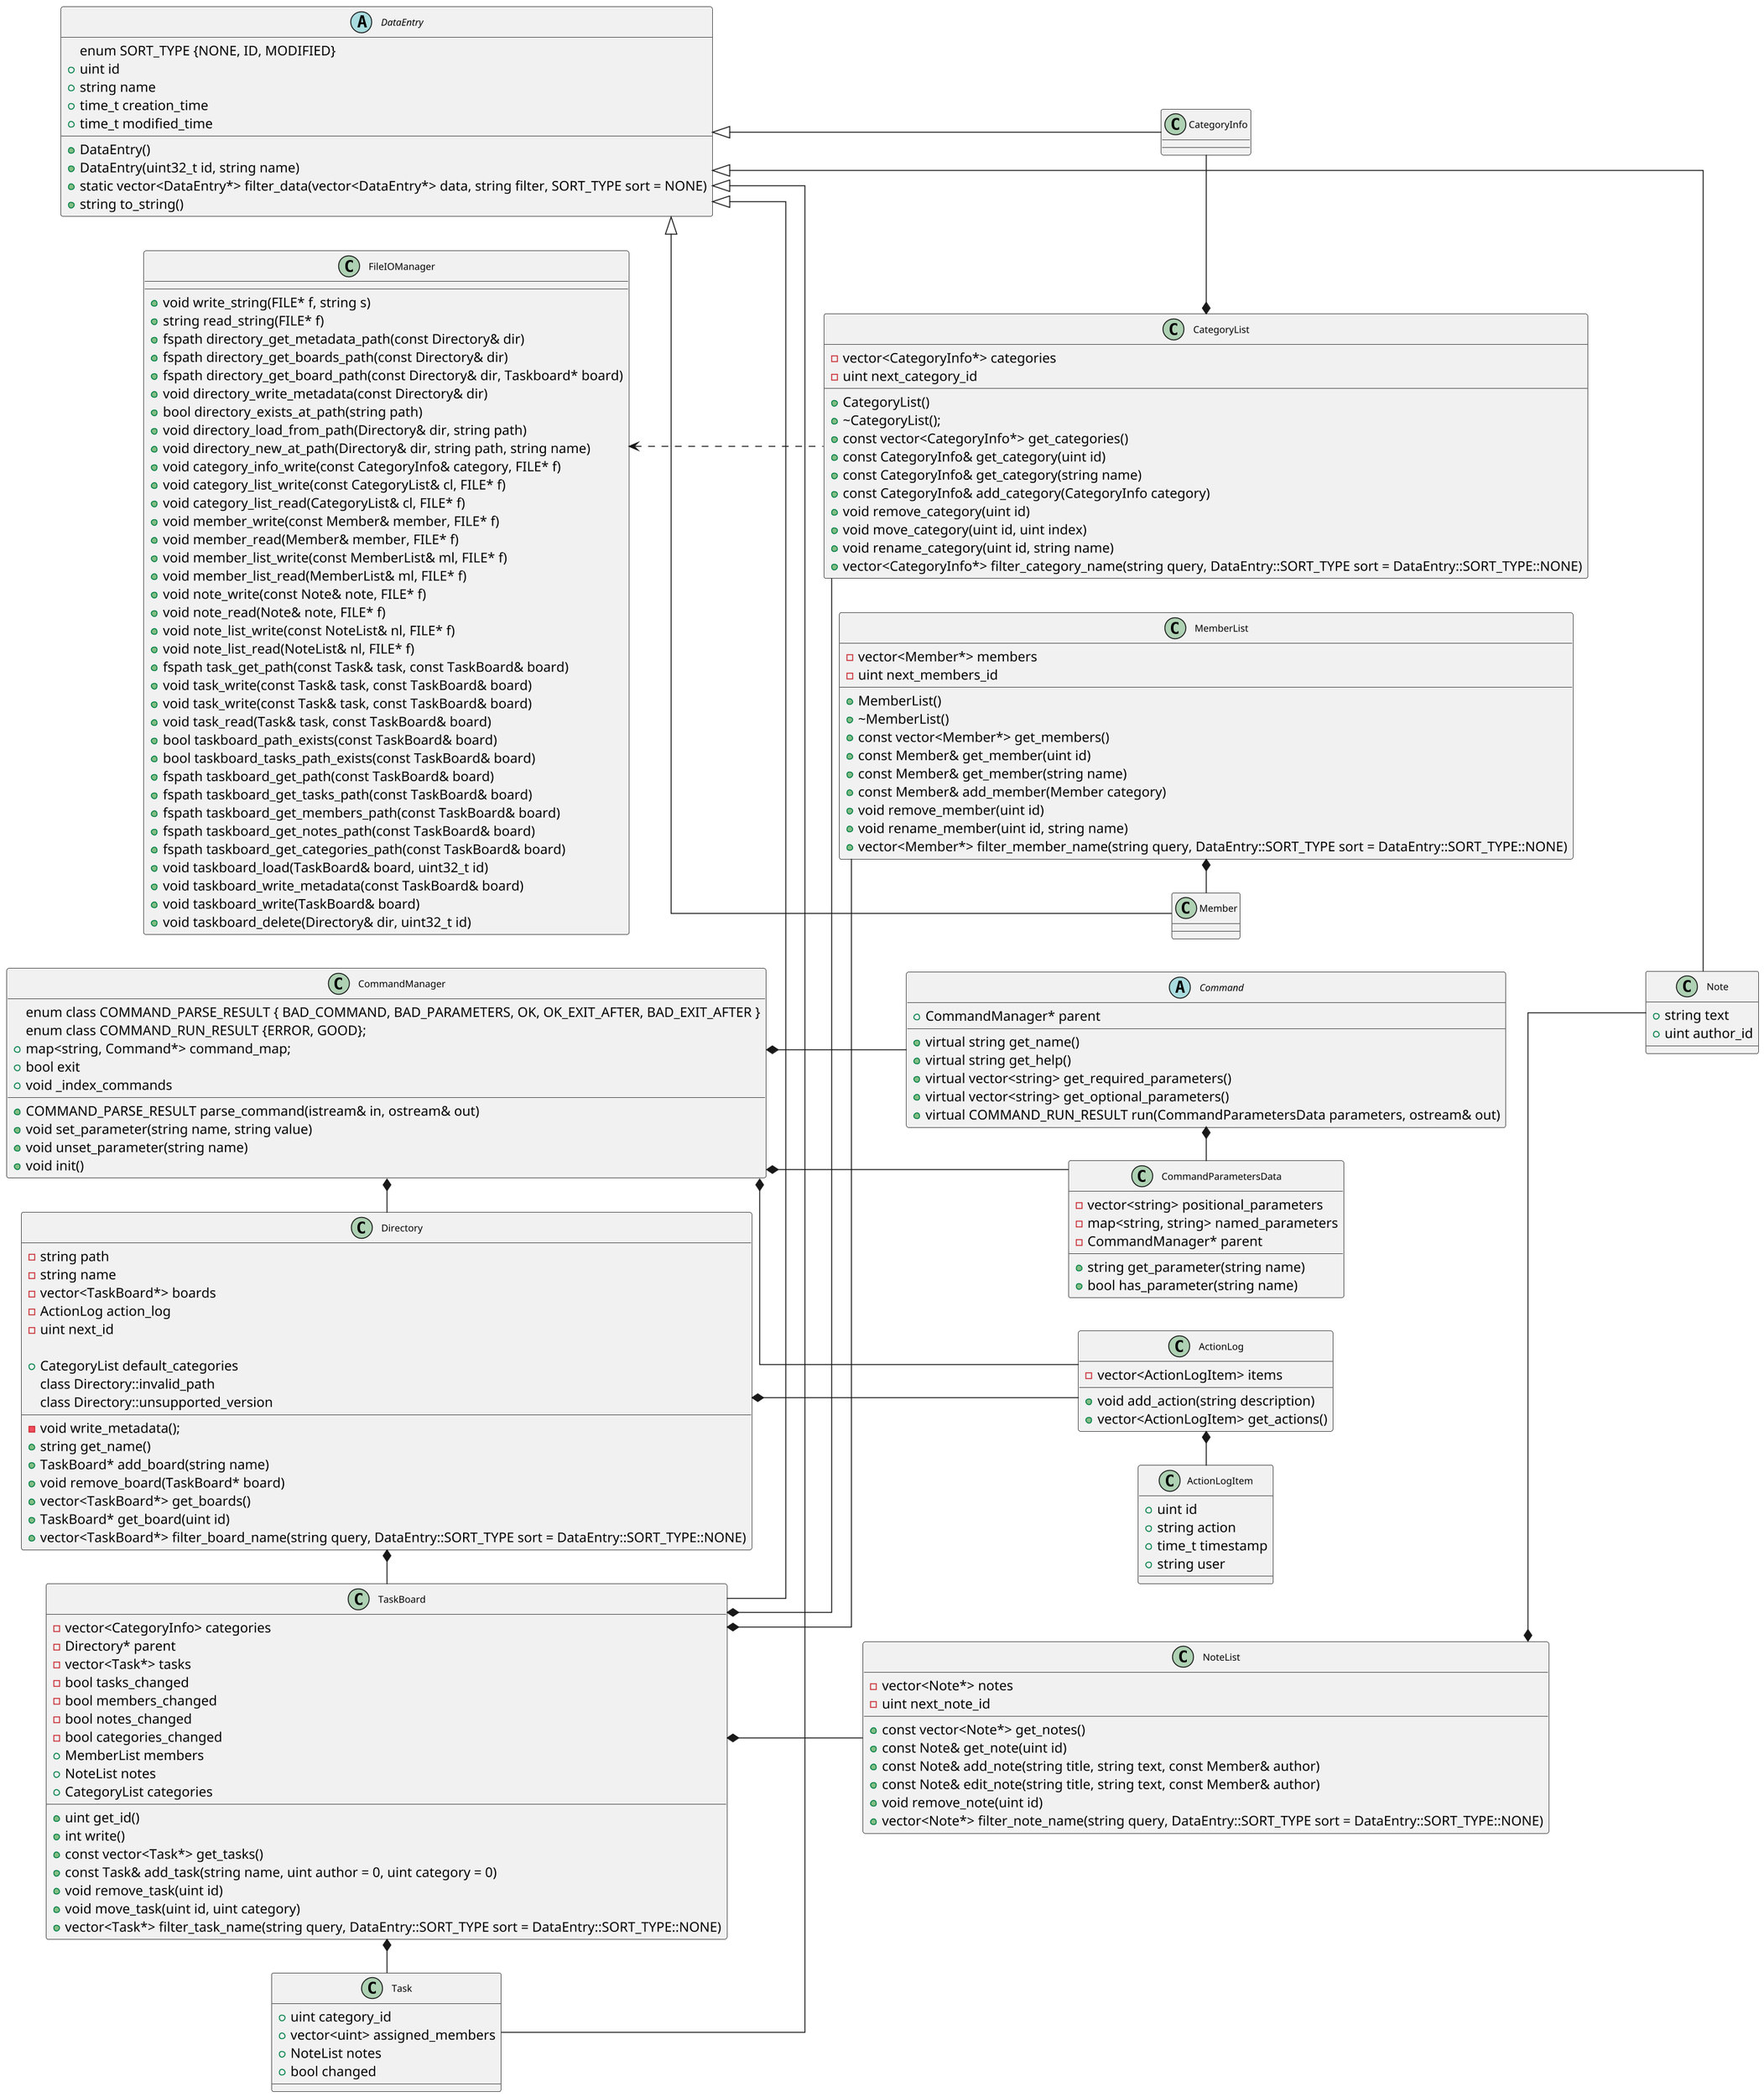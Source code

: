 @startuml
scale 1.5
skinparam class {
    Padding 4
    Margin 8
    FontSize 10
}

left to right direction

abstract class DataEntry {
    enum SORT_TYPE {NONE, ID, MODIFIED}
    + uint id
    + string name
    + time_t creation_time
    + time_t modified_time
    + DataEntry()
    + DataEntry(uint32_t id, string name)
    + static vector<DataEntry*> filter_data(vector<DataEntry*> data, string filter, SORT_TYPE sort = NONE)
    + string to_string()
}

DataEntry  <|--  Note
Note : + string text
Note : + uint author_id

DataEntry <|-- CategoryInfo
DataEntry <|-- Member

DataEntry <|- Task
Task : + uint category_id
Task : + vector<uint> assigned_members
Task : + NoteList notes
Task : + bool changed

DataEntry <|- TaskBoard
TaskBoard : - vector<CategoryInfo> categories
TaskBoard : - Directory* parent
TaskBoard : - vector<Task*> tasks
TaskBoard : - bool tasks_changed
TaskBoard : - bool members_changed
TaskBoard : - bool notes_changed
TaskBoard : - bool categories_changed
TaskBoard : + MemberList members
TaskBoard : + NoteList notes
TaskBoard : + CategoryList categories
TaskBoard : + uint get_id()
TaskBoard : + int write()
TaskBoard : + const vector<Task*> get_tasks()
TaskBoard : + const Task& add_task(string name, uint author = 0, uint category = 0)
TaskBoard : + void remove_task(uint id)
TaskBoard : + void move_task(uint id, uint category)
TaskBoard : + vector<Task*> filter_task_name(string query, DataEntry::SORT_TYPE sort = DataEntry::SORT_TYPE::NONE)

class NoteList {
    - vector<Note*> notes
    - uint next_note_id
    + const vector<Note*> get_notes()
    + const Note& get_note(uint id)
    + const Note& add_note(string title, string text, const Member& author)
    + const Note& edit_note(string title, string text, const Member& author)
    + void remove_note(uint id)
    + vector<Note*> filter_note_name(string query, DataEntry::SORT_TYPE sort = DataEntry::SORT_TYPE::NONE)
}

class CategoryList {
    - vector<CategoryInfo*> categories
    - uint next_category_id
    
    + CategoryList()
    + ~CategoryList();
    + const vector<CategoryInfo*> get_categories()
    + const CategoryInfo& get_category(uint id)
    + const CategoryInfo& get_category(string name)
    + const CategoryInfo& add_category(CategoryInfo category)
    + void remove_category(uint id)
    + void move_category(uint id, uint index)
    + void rename_category(uint id, string name)
    + vector<CategoryInfo*> filter_category_name(string query, DataEntry::SORT_TYPE sort = DataEntry::SORT_TYPE::NONE)
}

class MemberList {
    - vector<Member*> members
    - uint next_members_id
    
    + MemberList()
    + ~MemberList()
    + const vector<Member*> get_members()
    + const Member& get_member(uint id)
    + const Member& get_member(string name)
    + const Member& add_member(Member category)
    + void remove_member(uint id)
    + void rename_member(uint id, string name)
    + vector<Member*> filter_member_name(string query, DataEntry::SORT_TYPE sort = DataEntry::SORT_TYPE::NONE)
}

class Directory {
    - string path
    - string name
    - vector<TaskBoard*> boards
    - ActionLog action_log
    - uint next_id
    - void write_metadata();
    
    + CategoryList default_categories
    + string get_name()
    + TaskBoard* add_board(string name)
    + void remove_board(TaskBoard* board)
    + vector<TaskBoard*> get_boards()
    + TaskBoard* get_board(uint id)
    + vector<TaskBoard*> filter_board_name(string query, DataEntry::SORT_TYPE sort = DataEntry::SORT_TYPE::NONE)
    class Directory::invalid_path 
    class Directory::unsupported_version
}

class CommandManager {
    enum class COMMAND_PARSE_RESULT { BAD_COMMAND, BAD_PARAMETERS, OK, OK_EXIT_AFTER, BAD_EXIT_AFTER }
    enum class COMMAND_RUN_RESULT {ERROR, GOOD};
    + map<string, Command*> command_map;
    + bool exit
    + COMMAND_PARSE_RESULT parse_command(istream& in, ostream& out)
    + void set_parameter(string name, string value)
    + void unset_parameter(string name)
    + void _index_commands
    + void init()
}

class CommandParametersData {
    - vector<string> positional_parameters
    - map<string, string> named_parameters
    - CommandManager* parent
    + string get_parameter(string name)
    + bool has_parameter(string name)
}

abstract class Command {
    + CommandManager* parent
    + virtual string get_name()
    + virtual string get_help()
    + virtual vector<string> get_required_parameters()
    + virtual vector<string> get_optional_parameters()
    + virtual COMMAND_RUN_RESULT run(CommandParametersData parameters, ostream& out)
}

class ActionLogItem {
    + uint id
    + string action
    + time_t timestamp
    + string user
}

class ActionLog {
    - vector<ActionLogItem> items
    + void add_action(string description)
    + vector<ActionLogItem> get_actions()
}

class FileIOManager {
    + void write_string(FILE* f, string s)
    + string read_string(FILE* f)
    + fspath directory_get_metadata_path(const Directory& dir)
    + fspath directory_get_boards_path(const Directory& dir)
    + fspath directory_get_board_path(const Directory& dir, Taskboard* board)
    + void directory_write_metadata(const Directory& dir)
    + bool directory_exists_at_path(string path)
    + void directory_load_from_path(Directory& dir, string path)
    + void directory_new_at_path(Directory& dir, string path, string name)
    + void category_info_write(const CategoryInfo& category, FILE* f)
    + void category_list_write(const CategoryList& cl, FILE* f)
    + void category_list_read(CategoryList& cl, FILE* f)
    + void member_write(const Member& member, FILE* f)
    + void member_read(Member& member, FILE* f)
    + void member_list_write(const MemberList& ml, FILE* f)
    + void member_list_read(MemberList& ml, FILE* f)
    + void note_write(const Note& note, FILE* f)
    + void note_read(Note& note, FILE* f)
    + void note_list_write(const NoteList& nl, FILE* f)
    + void note_list_read(NoteList& nl, FILE* f)
    + fspath task_get_path(const Task& task, const TaskBoard& board)
    + void task_write(const Task& task, const TaskBoard& board)
    + void task_write(const Task& task, const TaskBoard& board)
    + void task_read(Task& task, const TaskBoard& board)
    + bool taskboard_path_exists(const TaskBoard& board)
    + bool taskboard_tasks_path_exists(const TaskBoard& board)
    + fspath taskboard_get_path(const TaskBoard& board)
    + fspath taskboard_get_tasks_path(const TaskBoard& board)
    + fspath taskboard_get_members_path(const TaskBoard& board)
    + fspath taskboard_get_notes_path(const TaskBoard& board)
    + fspath taskboard_get_categories_path(const TaskBoard& board)
    + void taskboard_load(TaskBoard& board, uint32_t id)
    + void taskboard_write_metadata(const TaskBoard& board)
    + void taskboard_write(TaskBoard& board)
    + void taskboard_delete(Directory& dir, uint32_t id)
}

skinparam linetype ortho

NoteList *-- Note
CategoryInfo -* CategoryList
MemberList *- Member
TaskBoard *-- NoteList
TaskBoard *- CategoryList
TaskBoard *--  MemberList
TaskBoard *- Task
Directory *- TaskBoard
Directory *- ActionLog
ActionLog *-  ActionLogItem
CommandManager *--  Command
CommandManager  *--  CommandParametersData
CommandManager *--  ActionLog
CommandManager *-  Directory
Command  *-  CommandParametersData
FileIOManager <.. CategoryList
@enduml
